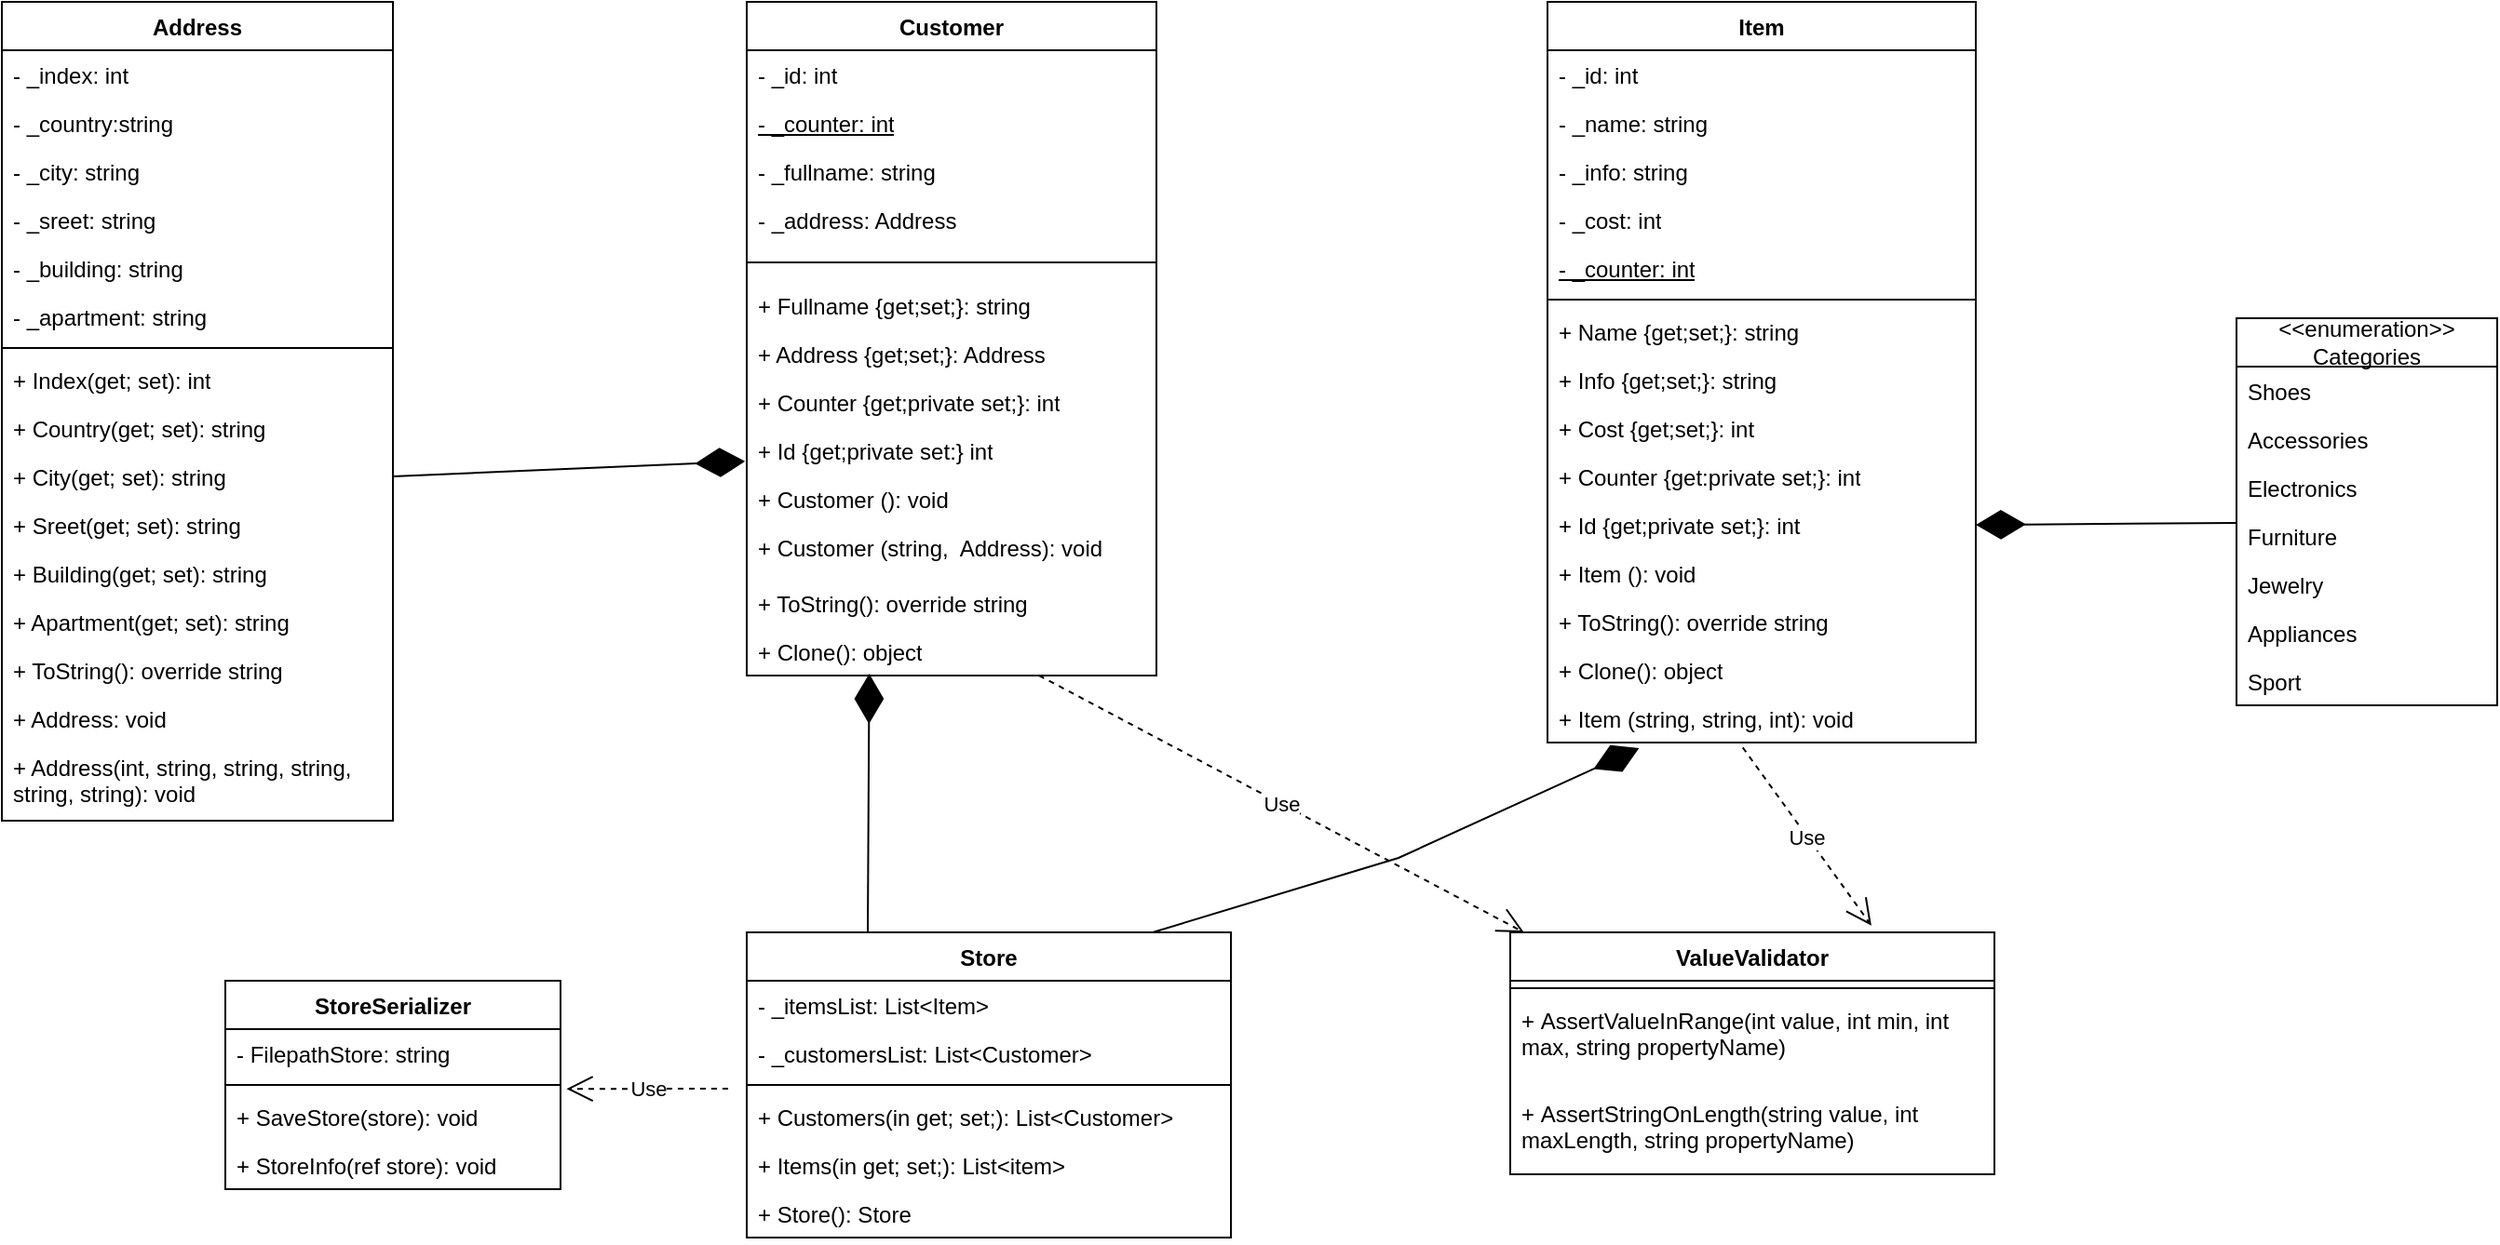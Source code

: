 <mxfile version="23.1.4" type="device">
  <diagram name="Страница — 1" id="mRZ40oLBY3o3glydsohH">
    <mxGraphModel dx="472" dy="770" grid="1" gridSize="10" guides="1" tooltips="1" connect="1" arrows="1" fold="1" page="1" pageScale="1" pageWidth="1920" pageHeight="1200" math="0" shadow="0">
      <root>
        <mxCell id="0" />
        <mxCell id="1" parent="0" />
        <mxCell id="EkHCMVU59h59knE90Hll-3" value="Item" style="swimlane;fontStyle=1;align=center;verticalAlign=top;childLayout=stackLayout;horizontal=1;startSize=26;horizontalStack=0;resizeParent=1;resizeParentMax=0;resizeLast=0;collapsible=1;marginBottom=0;whiteSpace=wrap;html=1;" parent="1" vertex="1">
          <mxGeometry x="1400" y="330" width="230" height="398" as="geometry" />
        </mxCell>
        <mxCell id="EkHCMVU59h59knE90Hll-13" value="- _id: int" style="text;strokeColor=none;fillColor=none;align=left;verticalAlign=top;spacingLeft=4;spacingRight=4;overflow=hidden;rotatable=0;points=[[0,0.5],[1,0.5]];portConstraint=eastwest;whiteSpace=wrap;html=1;" parent="EkHCMVU59h59knE90Hll-3" vertex="1">
          <mxGeometry y="26" width="230" height="26" as="geometry" />
        </mxCell>
        <mxCell id="EkHCMVU59h59knE90Hll-11" value="- _name: string" style="text;strokeColor=none;fillColor=none;align=left;verticalAlign=top;spacingLeft=4;spacingRight=4;overflow=hidden;rotatable=0;points=[[0,0.5],[1,0.5]];portConstraint=eastwest;whiteSpace=wrap;html=1;" parent="EkHCMVU59h59knE90Hll-3" vertex="1">
          <mxGeometry y="52" width="230" height="26" as="geometry" />
        </mxCell>
        <mxCell id="EkHCMVU59h59knE90Hll-8" value="- _info: string" style="text;strokeColor=none;fillColor=none;align=left;verticalAlign=top;spacingLeft=4;spacingRight=4;overflow=hidden;rotatable=0;points=[[0,0.5],[1,0.5]];portConstraint=eastwest;whiteSpace=wrap;html=1;" parent="EkHCMVU59h59knE90Hll-3" vertex="1">
          <mxGeometry y="78" width="230" height="26" as="geometry" />
        </mxCell>
        <mxCell id="EkHCMVU59h59knE90Hll-4" value="- _cost: int" style="text;strokeColor=none;fillColor=none;align=left;verticalAlign=top;spacingLeft=4;spacingRight=4;overflow=hidden;rotatable=0;points=[[0,0.5],[1,0.5]];portConstraint=eastwest;whiteSpace=wrap;html=1;" parent="EkHCMVU59h59knE90Hll-3" vertex="1">
          <mxGeometry y="104" width="230" height="26" as="geometry" />
        </mxCell>
        <mxCell id="EkHCMVU59h59knE90Hll-12" value="- _сounter: int" style="text;strokeColor=none;fillColor=none;align=left;verticalAlign=top;spacingLeft=4;spacingRight=4;overflow=hidden;rotatable=0;points=[[0,0.5],[1,0.5]];portConstraint=eastwest;whiteSpace=wrap;html=1;fontStyle=4" parent="EkHCMVU59h59knE90Hll-3" vertex="1">
          <mxGeometry y="130" width="230" height="26" as="geometry" />
        </mxCell>
        <mxCell id="EkHCMVU59h59knE90Hll-5" value="" style="line;strokeWidth=1;fillColor=none;align=left;verticalAlign=middle;spacingTop=-1;spacingLeft=3;spacingRight=3;rotatable=0;labelPosition=right;points=[];portConstraint=eastwest;strokeColor=inherit;" parent="EkHCMVU59h59knE90Hll-3" vertex="1">
          <mxGeometry y="156" width="230" height="8" as="geometry" />
        </mxCell>
        <mxCell id="EkHCMVU59h59knE90Hll-6" value="+ Name {get;set;}: string" style="text;strokeColor=none;fillColor=none;align=left;verticalAlign=top;spacingLeft=4;spacingRight=4;overflow=hidden;rotatable=0;points=[[0,0.5],[1,0.5]];portConstraint=eastwest;whiteSpace=wrap;html=1;" parent="EkHCMVU59h59knE90Hll-3" vertex="1">
          <mxGeometry y="164" width="230" height="26" as="geometry" />
        </mxCell>
        <mxCell id="EkHCMVU59h59knE90Hll-7" value="+ Info {get;set;}: string" style="text;strokeColor=none;fillColor=none;align=left;verticalAlign=top;spacingLeft=4;spacingRight=4;overflow=hidden;rotatable=0;points=[[0,0.5],[1,0.5]];portConstraint=eastwest;whiteSpace=wrap;html=1;" parent="EkHCMVU59h59knE90Hll-3" vertex="1">
          <mxGeometry y="190" width="230" height="26" as="geometry" />
        </mxCell>
        <mxCell id="EkHCMVU59h59knE90Hll-14" value="+ Cost {get;set;}: int" style="text;strokeColor=none;fillColor=none;align=left;verticalAlign=top;spacingLeft=4;spacingRight=4;overflow=hidden;rotatable=0;points=[[0,0.5],[1,0.5]];portConstraint=eastwest;whiteSpace=wrap;html=1;" parent="EkHCMVU59h59knE90Hll-3" vertex="1">
          <mxGeometry y="216" width="230" height="26" as="geometry" />
        </mxCell>
        <mxCell id="EkHCMVU59h59knE90Hll-15" value="+ Counter {get:private set;}: int" style="text;strokeColor=none;fillColor=none;align=left;verticalAlign=top;spacingLeft=4;spacingRight=4;overflow=hidden;rotatable=0;points=[[0,0.5],[1,0.5]];portConstraint=eastwest;whiteSpace=wrap;html=1;fontStyle=0" parent="EkHCMVU59h59knE90Hll-3" vertex="1">
          <mxGeometry y="242" width="230" height="26" as="geometry" />
        </mxCell>
        <mxCell id="EkHCMVU59h59knE90Hll-16" value="+ Id {get;private set;}: int" style="text;strokeColor=none;fillColor=none;align=left;verticalAlign=top;spacingLeft=4;spacingRight=4;overflow=hidden;rotatable=0;points=[[0,0.5],[1,0.5]];portConstraint=eastwest;whiteSpace=wrap;html=1;" parent="EkHCMVU59h59knE90Hll-3" vertex="1">
          <mxGeometry y="268" width="230" height="26" as="geometry" />
        </mxCell>
        <mxCell id="8-2Sv_sSZ9YxGFEniZ95-5" value="+ Item (): void" style="text;strokeColor=none;fillColor=none;align=left;verticalAlign=top;spacingLeft=4;spacingRight=4;overflow=hidden;rotatable=0;points=[[0,0.5],[1,0.5]];portConstraint=eastwest;whiteSpace=wrap;html=1;" parent="EkHCMVU59h59knE90Hll-3" vertex="1">
          <mxGeometry y="294" width="230" height="26" as="geometry" />
        </mxCell>
        <mxCell id="xohb3bNHKhiPnitImD56-33" value="+ ToString(): override string" style="text;strokeColor=none;fillColor=none;align=left;verticalAlign=top;spacingLeft=4;spacingRight=4;overflow=hidden;rotatable=0;points=[[0,0.5],[1,0.5]];portConstraint=eastwest;whiteSpace=wrap;html=1;" parent="EkHCMVU59h59knE90Hll-3" vertex="1">
          <mxGeometry y="320" width="230" height="26" as="geometry" />
        </mxCell>
        <mxCell id="xohb3bNHKhiPnitImD56-34" value="+&amp;nbsp;Clone(): object" style="text;strokeColor=none;fillColor=none;align=left;verticalAlign=top;spacingLeft=4;spacingRight=4;overflow=hidden;rotatable=0;points=[[0,0.5],[1,0.5]];portConstraint=eastwest;whiteSpace=wrap;html=1;" parent="EkHCMVU59h59knE90Hll-3" vertex="1">
          <mxGeometry y="346" width="230" height="26" as="geometry" />
        </mxCell>
        <mxCell id="8-2Sv_sSZ9YxGFEniZ95-6" value="+ Item (string, string, int): void" style="text;strokeColor=none;fillColor=none;align=left;verticalAlign=top;spacingLeft=4;spacingRight=4;overflow=hidden;rotatable=0;points=[[0,0.5],[1,0.5]];portConstraint=eastwest;whiteSpace=wrap;html=1;" parent="EkHCMVU59h59knE90Hll-3" vertex="1">
          <mxGeometry y="372" width="230" height="26" as="geometry" />
        </mxCell>
        <mxCell id="EkHCMVU59h59knE90Hll-18" value="Customer" style="swimlane;fontStyle=1;align=center;verticalAlign=top;childLayout=stackLayout;horizontal=1;startSize=26;horizontalStack=0;resizeParent=1;resizeParentMax=0;resizeLast=0;collapsible=1;marginBottom=0;whiteSpace=wrap;html=1;" parent="1" vertex="1">
          <mxGeometry x="970" y="330" width="220" height="362" as="geometry" />
        </mxCell>
        <mxCell id="EkHCMVU59h59knE90Hll-24" value="- _id: int" style="text;strokeColor=none;fillColor=none;align=left;verticalAlign=top;spacingLeft=4;spacingRight=4;overflow=hidden;rotatable=0;points=[[0,0.5],[1,0.5]];portConstraint=eastwest;whiteSpace=wrap;html=1;" parent="EkHCMVU59h59knE90Hll-18" vertex="1">
          <mxGeometry y="26" width="220" height="26" as="geometry" />
        </mxCell>
        <mxCell id="EkHCMVU59h59knE90Hll-23" value="- _counter: int" style="text;strokeColor=none;fillColor=none;align=left;verticalAlign=top;spacingLeft=4;spacingRight=4;overflow=hidden;rotatable=0;points=[[0,0.5],[1,0.5]];portConstraint=eastwest;whiteSpace=wrap;html=1;fontStyle=4" parent="EkHCMVU59h59knE90Hll-18" vertex="1">
          <mxGeometry y="52" width="220" height="26" as="geometry" />
        </mxCell>
        <mxCell id="EkHCMVU59h59knE90Hll-22" value="- _fullname: string" style="text;strokeColor=none;fillColor=none;align=left;verticalAlign=top;spacingLeft=4;spacingRight=4;overflow=hidden;rotatable=0;points=[[0,0.5],[1,0.5]];portConstraint=eastwest;whiteSpace=wrap;html=1;" parent="EkHCMVU59h59knE90Hll-18" vertex="1">
          <mxGeometry y="78" width="220" height="26" as="geometry" />
        </mxCell>
        <mxCell id="EkHCMVU59h59knE90Hll-19" value="- _address: Address" style="text;strokeColor=none;fillColor=none;align=left;verticalAlign=top;spacingLeft=4;spacingRight=4;overflow=hidden;rotatable=0;points=[[0,0.5],[1,0.5]];portConstraint=eastwest;whiteSpace=wrap;html=1;" parent="EkHCMVU59h59knE90Hll-18" vertex="1">
          <mxGeometry y="104" width="220" height="26" as="geometry" />
        </mxCell>
        <mxCell id="EkHCMVU59h59knE90Hll-20" value="" style="line;strokeWidth=1;fillColor=none;align=left;verticalAlign=middle;spacingTop=-1;spacingLeft=3;spacingRight=3;rotatable=0;labelPosition=right;points=[];portConstraint=eastwest;strokeColor=inherit;" parent="EkHCMVU59h59knE90Hll-18" vertex="1">
          <mxGeometry y="130" width="220" height="20" as="geometry" />
        </mxCell>
        <mxCell id="EkHCMVU59h59knE90Hll-21" value="+ Fullname {get;set;}: string" style="text;strokeColor=none;fillColor=none;align=left;verticalAlign=top;spacingLeft=4;spacingRight=4;overflow=hidden;rotatable=0;points=[[0,0.5],[1,0.5]];portConstraint=eastwest;whiteSpace=wrap;html=1;" parent="EkHCMVU59h59knE90Hll-18" vertex="1">
          <mxGeometry y="150" width="220" height="26" as="geometry" />
        </mxCell>
        <mxCell id="EkHCMVU59h59knE90Hll-25" value="+ Address {get;set;}: Address&lt;br&gt;" style="text;strokeColor=none;fillColor=none;align=left;verticalAlign=top;spacingLeft=4;spacingRight=4;overflow=hidden;rotatable=0;points=[[0,0.5],[1,0.5]];portConstraint=eastwest;whiteSpace=wrap;html=1;" parent="EkHCMVU59h59knE90Hll-18" vertex="1">
          <mxGeometry y="176" width="220" height="26" as="geometry" />
        </mxCell>
        <mxCell id="EkHCMVU59h59knE90Hll-26" value="+ Counter {get;private set;}: int" style="text;strokeColor=none;fillColor=none;align=left;verticalAlign=top;spacingLeft=4;spacingRight=4;overflow=hidden;rotatable=0;points=[[0,0.5],[1,0.5]];portConstraint=eastwest;whiteSpace=wrap;html=1;" parent="EkHCMVU59h59knE90Hll-18" vertex="1">
          <mxGeometry y="202" width="220" height="26" as="geometry" />
        </mxCell>
        <mxCell id="EkHCMVU59h59knE90Hll-27" value="+ Id {get;private set:} int" style="text;strokeColor=none;fillColor=none;align=left;verticalAlign=top;spacingLeft=4;spacingRight=4;overflow=hidden;rotatable=0;points=[[0,0.5],[1,0.5]];portConstraint=eastwest;whiteSpace=wrap;html=1;" parent="EkHCMVU59h59knE90Hll-18" vertex="1">
          <mxGeometry y="228" width="220" height="26" as="geometry" />
        </mxCell>
        <mxCell id="8-2Sv_sSZ9YxGFEniZ95-3" value="+ Customer (): void" style="text;strokeColor=none;fillColor=none;align=left;verticalAlign=top;spacingLeft=4;spacingRight=4;overflow=hidden;rotatable=0;points=[[0,0.5],[1,0.5]];portConstraint=eastwest;whiteSpace=wrap;html=1;" parent="EkHCMVU59h59knE90Hll-18" vertex="1">
          <mxGeometry y="254" width="220" height="26" as="geometry" />
        </mxCell>
        <mxCell id="8-2Sv_sSZ9YxGFEniZ95-4" value="+ Customer (string,&amp;nbsp; Address): void" style="text;strokeColor=none;fillColor=none;align=left;verticalAlign=top;spacingLeft=4;spacingRight=4;overflow=hidden;rotatable=0;points=[[0,0.5],[1,0.5]];portConstraint=eastwest;whiteSpace=wrap;html=1;" parent="EkHCMVU59h59knE90Hll-18" vertex="1">
          <mxGeometry y="280" width="220" height="30" as="geometry" />
        </mxCell>
        <mxCell id="xohb3bNHKhiPnitImD56-32" value="+ ToString(): override string" style="text;strokeColor=none;fillColor=none;align=left;verticalAlign=top;spacingLeft=4;spacingRight=4;overflow=hidden;rotatable=0;points=[[0,0.5],[1,0.5]];portConstraint=eastwest;whiteSpace=wrap;html=1;" parent="EkHCMVU59h59knE90Hll-18" vertex="1">
          <mxGeometry y="310" width="220" height="26" as="geometry" />
        </mxCell>
        <mxCell id="xohb3bNHKhiPnitImD56-31" value="+&amp;nbsp;Clone(): object" style="text;strokeColor=none;fillColor=none;align=left;verticalAlign=top;spacingLeft=4;spacingRight=4;overflow=hidden;rotatable=0;points=[[0,0.5],[1,0.5]];portConstraint=eastwest;whiteSpace=wrap;html=1;" parent="EkHCMVU59h59knE90Hll-18" vertex="1">
          <mxGeometry y="336" width="220" height="26" as="geometry" />
        </mxCell>
        <mxCell id="7GwRXXjvVbDVduOSpuG6-1" value="ValueValidator&lt;br&gt;" style="swimlane;fontStyle=1;align=center;verticalAlign=top;childLayout=stackLayout;horizontal=1;startSize=26;horizontalStack=0;resizeParent=1;resizeParentMax=0;resizeLast=0;collapsible=1;marginBottom=0;whiteSpace=wrap;html=1;" parent="1" vertex="1">
          <mxGeometry x="1380" y="830" width="260" height="130" as="geometry" />
        </mxCell>
        <mxCell id="7GwRXXjvVbDVduOSpuG6-3" value="" style="line;strokeWidth=1;fillColor=none;align=left;verticalAlign=middle;spacingTop=-1;spacingLeft=3;spacingRight=3;rotatable=0;labelPosition=right;points=[];portConstraint=eastwest;strokeColor=inherit;" parent="7GwRXXjvVbDVduOSpuG6-1" vertex="1">
          <mxGeometry y="26" width="260" height="8" as="geometry" />
        </mxCell>
        <mxCell id="7GwRXXjvVbDVduOSpuG6-5" value="+&amp;nbsp;AssertValueInRange(int value, int min, int max, string propertyName)" style="text;strokeColor=none;fillColor=none;align=left;verticalAlign=top;spacingLeft=4;spacingRight=4;overflow=hidden;rotatable=0;points=[[0,0.5],[1,0.5]];portConstraint=eastwest;whiteSpace=wrap;html=1;" parent="7GwRXXjvVbDVduOSpuG6-1" vertex="1">
          <mxGeometry y="34" width="260" height="50" as="geometry" />
        </mxCell>
        <mxCell id="7GwRXXjvVbDVduOSpuG6-2" value="+&amp;nbsp;AssertStringOnLength(string value, int maxLength, string propertyName)" style="text;strokeColor=none;fillColor=none;align=left;verticalAlign=top;spacingLeft=4;spacingRight=4;overflow=hidden;rotatable=0;points=[[0,0.5],[1,0.5]];portConstraint=eastwest;whiteSpace=wrap;html=1;" parent="7GwRXXjvVbDVduOSpuG6-1" vertex="1">
          <mxGeometry y="84" width="260" height="46" as="geometry" />
        </mxCell>
        <mxCell id="7GwRXXjvVbDVduOSpuG6-6" value="Use" style="endArrow=open;endSize=12;dashed=1;html=1;rounded=0;entryX=0.746;entryY=-0.028;entryDx=0;entryDy=0;entryPerimeter=0;exitX=0.456;exitY=1.104;exitDx=0;exitDy=0;exitPerimeter=0;" parent="1" source="8-2Sv_sSZ9YxGFEniZ95-6" target="7GwRXXjvVbDVduOSpuG6-1" edge="1">
          <mxGeometry width="160" relative="1" as="geometry">
            <mxPoint x="1440" y="750" as="sourcePoint" />
            <mxPoint x="1367.74" y="778.31" as="targetPoint" />
          </mxGeometry>
        </mxCell>
        <mxCell id="7GwRXXjvVbDVduOSpuG6-7" value="Use" style="endArrow=open;endSize=12;dashed=1;html=1;rounded=0;exitX=0.456;exitY=1.104;exitDx=0;exitDy=0;exitPerimeter=0;" parent="1" target="7GwRXXjvVbDVduOSpuG6-1" edge="1">
          <mxGeometry width="160" relative="1" as="geometry">
            <mxPoint x="1127" y="692" as="sourcePoint" />
            <mxPoint x="1225" y="780" as="targetPoint" />
          </mxGeometry>
        </mxCell>
        <mxCell id="7GwRXXjvVbDVduOSpuG6-12" value="Address" style="swimlane;fontStyle=1;align=center;verticalAlign=top;childLayout=stackLayout;horizontal=1;startSize=26;horizontalStack=0;resizeParent=1;resizeParentMax=0;resizeLast=0;collapsible=1;marginBottom=0;whiteSpace=wrap;html=1;" parent="1" vertex="1">
          <mxGeometry x="570" y="330" width="210" height="440" as="geometry" />
        </mxCell>
        <mxCell id="7GwRXXjvVbDVduOSpuG6-13" value="- _index: int&lt;br&gt;" style="text;strokeColor=none;fillColor=none;align=left;verticalAlign=top;spacingLeft=4;spacingRight=4;overflow=hidden;rotatable=0;points=[[0,0.5],[1,0.5]];portConstraint=eastwest;whiteSpace=wrap;html=1;" parent="7GwRXXjvVbDVduOSpuG6-12" vertex="1">
          <mxGeometry y="26" width="210" height="26" as="geometry" />
        </mxCell>
        <mxCell id="7GwRXXjvVbDVduOSpuG6-17" value="- _country:string" style="text;strokeColor=none;fillColor=none;align=left;verticalAlign=top;spacingLeft=4;spacingRight=4;overflow=hidden;rotatable=0;points=[[0,0.5],[1,0.5]];portConstraint=eastwest;whiteSpace=wrap;html=1;" parent="7GwRXXjvVbDVduOSpuG6-12" vertex="1">
          <mxGeometry y="52" width="210" height="26" as="geometry" />
        </mxCell>
        <mxCell id="7GwRXXjvVbDVduOSpuG6-18" value="- _city: string" style="text;strokeColor=none;fillColor=none;align=left;verticalAlign=top;spacingLeft=4;spacingRight=4;overflow=hidden;rotatable=0;points=[[0,0.5],[1,0.5]];portConstraint=eastwest;whiteSpace=wrap;html=1;" parent="7GwRXXjvVbDVduOSpuG6-12" vertex="1">
          <mxGeometry y="78" width="210" height="26" as="geometry" />
        </mxCell>
        <mxCell id="7GwRXXjvVbDVduOSpuG6-20" value="- _sreet: string" style="text;strokeColor=none;fillColor=none;align=left;verticalAlign=top;spacingLeft=4;spacingRight=4;overflow=hidden;rotatable=0;points=[[0,0.5],[1,0.5]];portConstraint=eastwest;whiteSpace=wrap;html=1;" parent="7GwRXXjvVbDVduOSpuG6-12" vertex="1">
          <mxGeometry y="104" width="210" height="26" as="geometry" />
        </mxCell>
        <mxCell id="7GwRXXjvVbDVduOSpuG6-21" value="- _building: string&lt;br&gt;" style="text;strokeColor=none;fillColor=none;align=left;verticalAlign=top;spacingLeft=4;spacingRight=4;overflow=hidden;rotatable=0;points=[[0,0.5],[1,0.5]];portConstraint=eastwest;whiteSpace=wrap;html=1;" parent="7GwRXXjvVbDVduOSpuG6-12" vertex="1">
          <mxGeometry y="130" width="210" height="26" as="geometry" />
        </mxCell>
        <mxCell id="7GwRXXjvVbDVduOSpuG6-22" value="- _apartment: string" style="text;strokeColor=none;fillColor=none;align=left;verticalAlign=top;spacingLeft=4;spacingRight=4;overflow=hidden;rotatable=0;points=[[0,0.5],[1,0.5]];portConstraint=eastwest;whiteSpace=wrap;html=1;" parent="7GwRXXjvVbDVduOSpuG6-12" vertex="1">
          <mxGeometry y="156" width="210" height="26" as="geometry" />
        </mxCell>
        <mxCell id="7GwRXXjvVbDVduOSpuG6-14" value="" style="line;strokeWidth=1;fillColor=none;align=left;verticalAlign=middle;spacingTop=-1;spacingLeft=3;spacingRight=3;rotatable=0;labelPosition=right;points=[];portConstraint=eastwest;strokeColor=inherit;" parent="7GwRXXjvVbDVduOSpuG6-12" vertex="1">
          <mxGeometry y="182" width="210" height="8" as="geometry" />
        </mxCell>
        <mxCell id="7GwRXXjvVbDVduOSpuG6-15" value="+ Index(get; set): int" style="text;strokeColor=none;fillColor=none;align=left;verticalAlign=top;spacingLeft=4;spacingRight=4;overflow=hidden;rotatable=0;points=[[0,0.5],[1,0.5]];portConstraint=eastwest;whiteSpace=wrap;html=1;" parent="7GwRXXjvVbDVduOSpuG6-12" vertex="1">
          <mxGeometry y="190" width="210" height="26" as="geometry" />
        </mxCell>
        <mxCell id="7GwRXXjvVbDVduOSpuG6-23" value="+ Country(get; set): string" style="text;strokeColor=none;fillColor=none;align=left;verticalAlign=top;spacingLeft=4;spacingRight=4;overflow=hidden;rotatable=0;points=[[0,0.5],[1,0.5]];portConstraint=eastwest;whiteSpace=wrap;html=1;" parent="7GwRXXjvVbDVduOSpuG6-12" vertex="1">
          <mxGeometry y="216" width="210" height="26" as="geometry" />
        </mxCell>
        <mxCell id="7GwRXXjvVbDVduOSpuG6-24" value="+ City(get; set): string" style="text;strokeColor=none;fillColor=none;align=left;verticalAlign=top;spacingLeft=4;spacingRight=4;overflow=hidden;rotatable=0;points=[[0,0.5],[1,0.5]];portConstraint=eastwest;whiteSpace=wrap;html=1;" parent="7GwRXXjvVbDVduOSpuG6-12" vertex="1">
          <mxGeometry y="242" width="210" height="26" as="geometry" />
        </mxCell>
        <mxCell id="7GwRXXjvVbDVduOSpuG6-25" value="+ Sreet(get; set): string" style="text;strokeColor=none;fillColor=none;align=left;verticalAlign=top;spacingLeft=4;spacingRight=4;overflow=hidden;rotatable=0;points=[[0,0.5],[1,0.5]];portConstraint=eastwest;whiteSpace=wrap;html=1;" parent="7GwRXXjvVbDVduOSpuG6-12" vertex="1">
          <mxGeometry y="268" width="210" height="26" as="geometry" />
        </mxCell>
        <mxCell id="7GwRXXjvVbDVduOSpuG6-26" value="+ Building(get; set): string" style="text;strokeColor=none;fillColor=none;align=left;verticalAlign=top;spacingLeft=4;spacingRight=4;overflow=hidden;rotatable=0;points=[[0,0.5],[1,0.5]];portConstraint=eastwest;whiteSpace=wrap;html=1;" parent="7GwRXXjvVbDVduOSpuG6-12" vertex="1">
          <mxGeometry y="294" width="210" height="26" as="geometry" />
        </mxCell>
        <mxCell id="7GwRXXjvVbDVduOSpuG6-27" value="+ Apartment(get; set): string" style="text;strokeColor=none;fillColor=none;align=left;verticalAlign=top;spacingLeft=4;spacingRight=4;overflow=hidden;rotatable=0;points=[[0,0.5],[1,0.5]];portConstraint=eastwest;whiteSpace=wrap;html=1;" parent="7GwRXXjvVbDVduOSpuG6-12" vertex="1">
          <mxGeometry y="320" width="210" height="26" as="geometry" />
        </mxCell>
        <mxCell id="7GwRXXjvVbDVduOSpuG6-28" value="+ ToString(): override string" style="text;strokeColor=none;fillColor=none;align=left;verticalAlign=top;spacingLeft=4;spacingRight=4;overflow=hidden;rotatable=0;points=[[0,0.5],[1,0.5]];portConstraint=eastwest;whiteSpace=wrap;html=1;" parent="7GwRXXjvVbDVduOSpuG6-12" vertex="1">
          <mxGeometry y="346" width="210" height="26" as="geometry" />
        </mxCell>
        <mxCell id="7GwRXXjvVbDVduOSpuG6-29" value="+ Address: void" style="text;strokeColor=none;fillColor=none;align=left;verticalAlign=top;spacingLeft=4;spacingRight=4;overflow=hidden;rotatable=0;points=[[0,0.5],[1,0.5]];portConstraint=eastwest;whiteSpace=wrap;html=1;" parent="7GwRXXjvVbDVduOSpuG6-12" vertex="1">
          <mxGeometry y="372" width="210" height="26" as="geometry" />
        </mxCell>
        <mxCell id="7GwRXXjvVbDVduOSpuG6-30" value="+ Address(int, string, string, string, string, string): void" style="text;strokeColor=none;fillColor=none;align=left;verticalAlign=top;spacingLeft=4;spacingRight=4;overflow=hidden;rotatable=0;points=[[0,0.5],[1,0.5]];portConstraint=eastwest;whiteSpace=wrap;html=1;" parent="7GwRXXjvVbDVduOSpuG6-12" vertex="1">
          <mxGeometry y="398" width="210" height="42" as="geometry" />
        </mxCell>
        <mxCell id="7GwRXXjvVbDVduOSpuG6-34" value="" style="endArrow=diamondThin;endFill=1;endSize=24;html=1;rounded=0;entryX=-0.004;entryY=0.728;entryDx=0;entryDy=0;entryPerimeter=0;exitX=1;exitY=0.5;exitDx=0;exitDy=0;" parent="1" source="7GwRXXjvVbDVduOSpuG6-24" target="EkHCMVU59h59knE90Hll-27" edge="1">
          <mxGeometry width="160" relative="1" as="geometry">
            <mxPoint x="800" y="590" as="sourcePoint" />
            <mxPoint x="960" y="590" as="targetPoint" />
          </mxGeometry>
        </mxCell>
        <mxCell id="7GwRXXjvVbDVduOSpuG6-35" value="Store" style="swimlane;fontStyle=1;align=center;verticalAlign=top;childLayout=stackLayout;horizontal=1;startSize=26;horizontalStack=0;resizeParent=1;resizeParentMax=0;resizeLast=0;collapsible=1;marginBottom=0;whiteSpace=wrap;html=1;" parent="1" vertex="1">
          <mxGeometry x="970" y="830" width="260" height="164" as="geometry" />
        </mxCell>
        <mxCell id="7GwRXXjvVbDVduOSpuG6-36" value="- _itemsList: List&amp;lt;Item&amp;gt;" style="text;strokeColor=none;fillColor=none;align=left;verticalAlign=top;spacingLeft=4;spacingRight=4;overflow=hidden;rotatable=0;points=[[0,0.5],[1,0.5]];portConstraint=eastwest;whiteSpace=wrap;html=1;" parent="7GwRXXjvVbDVduOSpuG6-35" vertex="1">
          <mxGeometry y="26" width="260" height="26" as="geometry" />
        </mxCell>
        <mxCell id="7GwRXXjvVbDVduOSpuG6-39" value="- _customersList: List&amp;lt;Customer&amp;gt;" style="text;strokeColor=none;fillColor=none;align=left;verticalAlign=top;spacingLeft=4;spacingRight=4;overflow=hidden;rotatable=0;points=[[0,0.5],[1,0.5]];portConstraint=eastwest;whiteSpace=wrap;html=1;" parent="7GwRXXjvVbDVduOSpuG6-35" vertex="1">
          <mxGeometry y="52" width="260" height="26" as="geometry" />
        </mxCell>
        <mxCell id="7GwRXXjvVbDVduOSpuG6-37" value="" style="line;strokeWidth=1;fillColor=none;align=left;verticalAlign=middle;spacingTop=-1;spacingLeft=3;spacingRight=3;rotatable=0;labelPosition=right;points=[];portConstraint=eastwest;strokeColor=inherit;" parent="7GwRXXjvVbDVduOSpuG6-35" vertex="1">
          <mxGeometry y="78" width="260" height="8" as="geometry" />
        </mxCell>
        <mxCell id="7GwRXXjvVbDVduOSpuG6-38" value="+ Customers(in get; set;): List&amp;lt;Customer&amp;gt;" style="text;strokeColor=none;fillColor=none;align=left;verticalAlign=top;spacingLeft=4;spacingRight=4;overflow=hidden;rotatable=0;points=[[0,0.5],[1,0.5]];portConstraint=eastwest;whiteSpace=wrap;html=1;" parent="7GwRXXjvVbDVduOSpuG6-35" vertex="1">
          <mxGeometry y="86" width="260" height="26" as="geometry" />
        </mxCell>
        <mxCell id="7GwRXXjvVbDVduOSpuG6-41" value="+ Items(in get; set;): List&amp;lt;item&amp;gt;" style="text;strokeColor=none;fillColor=none;align=left;verticalAlign=top;spacingLeft=4;spacingRight=4;overflow=hidden;rotatable=0;points=[[0,0.5],[1,0.5]];portConstraint=eastwest;whiteSpace=wrap;html=1;" parent="7GwRXXjvVbDVduOSpuG6-35" vertex="1">
          <mxGeometry y="112" width="260" height="26" as="geometry" />
        </mxCell>
        <mxCell id="7GwRXXjvVbDVduOSpuG6-42" value="+ Store(): Store" style="text;strokeColor=none;fillColor=none;align=left;verticalAlign=top;spacingLeft=4;spacingRight=4;overflow=hidden;rotatable=0;points=[[0,0.5],[1,0.5]];portConstraint=eastwest;whiteSpace=wrap;html=1;" parent="7GwRXXjvVbDVduOSpuG6-35" vertex="1">
          <mxGeometry y="138" width="260" height="26" as="geometry" />
        </mxCell>
        <mxCell id="7GwRXXjvVbDVduOSpuG6-52" value="" style="endArrow=diamondThin;endFill=1;endSize=24;html=1;rounded=0;entryX=0.299;entryY=0.962;entryDx=0;entryDy=0;entryPerimeter=0;exitX=0.25;exitY=0;exitDx=0;exitDy=0;" parent="1" source="7GwRXXjvVbDVduOSpuG6-35" target="xohb3bNHKhiPnitImD56-31" edge="1">
          <mxGeometry width="160" relative="1" as="geometry">
            <mxPoint x="960" y="820" as="sourcePoint" />
            <mxPoint x="1120" y="820" as="targetPoint" />
          </mxGeometry>
        </mxCell>
        <mxCell id="7GwRXXjvVbDVduOSpuG6-53" value="" style="endArrow=diamondThin;endFill=1;endSize=24;html=1;rounded=0;entryX=0.214;entryY=1.115;entryDx=0;entryDy=0;entryPerimeter=0;exitX=0.25;exitY=0;exitDx=0;exitDy=0;" parent="1" target="8-2Sv_sSZ9YxGFEniZ95-6" edge="1">
          <mxGeometry width="160" relative="1" as="geometry">
            <mxPoint x="1188" y="830" as="sourcePoint" />
            <mxPoint x="1160" y="695" as="targetPoint" />
            <Array as="points">
              <mxPoint x="1320" y="790" />
            </Array>
          </mxGeometry>
        </mxCell>
        <mxCell id="7GwRXXjvVbDVduOSpuG6-62" value="" style="edgeStyle=orthogonalEdgeStyle;rounded=0;orthogonalLoop=1;jettySize=auto;html=1;" parent="1" edge="1">
          <mxGeometry relative="1" as="geometry">
            <mxPoint x="1825" y="810" as="sourcePoint" />
            <mxPoint x="1825" y="810" as="targetPoint" />
          </mxGeometry>
        </mxCell>
        <mxCell id="7GwRXXjvVbDVduOSpuG6-63" value="&amp;lt;&amp;lt;enumeration&amp;gt;&amp;gt;&lt;br&gt;Categories" style="swimlane;fontStyle=0;childLayout=stackLayout;horizontal=1;startSize=26;fillColor=none;horizontalStack=0;resizeParent=1;resizeParentMax=0;resizeLast=0;collapsible=1;marginBottom=0;whiteSpace=wrap;html=1;" parent="1" vertex="1">
          <mxGeometry x="1770" y="500" width="140" height="208" as="geometry">
            <mxRectangle x="1750" y="670" width="140" height="40" as="alternateBounds" />
          </mxGeometry>
        </mxCell>
        <mxCell id="7GwRXXjvVbDVduOSpuG6-64" value="Shoes&lt;span style=&quot;white-space: pre;&quot;&gt;&#x9;&lt;/span&gt;&lt;span style=&quot;white-space: pre;&quot;&gt;&#x9;&lt;/span&gt;&lt;span style=&quot;white-space: pre;&quot;&gt;&#x9;&lt;/span&gt;&lt;span style=&quot;white-space: pre;&quot;&gt;&#x9;&lt;/span&gt;&lt;span style=&quot;white-space: pre;&quot;&gt;&#x9;&lt;/span&gt;" style="text;strokeColor=none;fillColor=none;align=left;verticalAlign=top;spacingLeft=4;spacingRight=4;overflow=hidden;rotatable=0;points=[[0,0.5],[1,0.5]];portConstraint=eastwest;whiteSpace=wrap;html=1;" parent="7GwRXXjvVbDVduOSpuG6-63" vertex="1">
          <mxGeometry y="26" width="140" height="26" as="geometry" />
        </mxCell>
        <mxCell id="7GwRXXjvVbDVduOSpuG6-65" value="Accessories" style="text;strokeColor=none;fillColor=none;align=left;verticalAlign=top;spacingLeft=4;spacingRight=4;overflow=hidden;rotatable=0;points=[[0,0.5],[1,0.5]];portConstraint=eastwest;whiteSpace=wrap;html=1;" parent="7GwRXXjvVbDVduOSpuG6-63" vertex="1">
          <mxGeometry y="52" width="140" height="26" as="geometry" />
        </mxCell>
        <mxCell id="7GwRXXjvVbDVduOSpuG6-66" value="Electronics" style="text;strokeColor=none;fillColor=none;align=left;verticalAlign=top;spacingLeft=4;spacingRight=4;overflow=hidden;rotatable=0;points=[[0,0.5],[1,0.5]];portConstraint=eastwest;whiteSpace=wrap;html=1;" parent="7GwRXXjvVbDVduOSpuG6-63" vertex="1">
          <mxGeometry y="78" width="140" height="26" as="geometry" />
        </mxCell>
        <mxCell id="7GwRXXjvVbDVduOSpuG6-67" value="Furniture" style="text;strokeColor=none;fillColor=none;align=left;verticalAlign=top;spacingLeft=4;spacingRight=4;overflow=hidden;rotatable=0;points=[[0,0.5],[1,0.5]];portConstraint=eastwest;whiteSpace=wrap;html=1;" parent="7GwRXXjvVbDVduOSpuG6-63" vertex="1">
          <mxGeometry y="104" width="140" height="26" as="geometry" />
        </mxCell>
        <mxCell id="7GwRXXjvVbDVduOSpuG6-68" value="Jewelry" style="text;strokeColor=none;fillColor=none;align=left;verticalAlign=top;spacingLeft=4;spacingRight=4;overflow=hidden;rotatable=0;points=[[0,0.5],[1,0.5]];portConstraint=eastwest;whiteSpace=wrap;html=1;" parent="7GwRXXjvVbDVduOSpuG6-63" vertex="1">
          <mxGeometry y="130" width="140" height="26" as="geometry" />
        </mxCell>
        <mxCell id="7GwRXXjvVbDVduOSpuG6-69" value="Appliances" style="text;strokeColor=none;fillColor=none;align=left;verticalAlign=top;spacingLeft=4;spacingRight=4;overflow=hidden;rotatable=0;points=[[0,0.5],[1,0.5]];portConstraint=eastwest;whiteSpace=wrap;html=1;" parent="7GwRXXjvVbDVduOSpuG6-63" vertex="1">
          <mxGeometry y="156" width="140" height="26" as="geometry" />
        </mxCell>
        <mxCell id="7GwRXXjvVbDVduOSpuG6-70" value="Sport" style="text;strokeColor=none;fillColor=none;align=left;verticalAlign=top;spacingLeft=4;spacingRight=4;overflow=hidden;rotatable=0;points=[[0,0.5],[1,0.5]];portConstraint=eastwest;whiteSpace=wrap;html=1;" parent="7GwRXXjvVbDVduOSpuG6-63" vertex="1">
          <mxGeometry y="182" width="140" height="26" as="geometry" />
        </mxCell>
        <mxCell id="7GwRXXjvVbDVduOSpuG6-71" value="" style="endArrow=diamondThin;endFill=1;endSize=24;html=1;rounded=0;exitX=0;exitY=0.231;exitDx=0;exitDy=0;exitPerimeter=0;entryX=1;entryY=0.5;entryDx=0;entryDy=0;" parent="1" source="7GwRXXjvVbDVduOSpuG6-67" target="EkHCMVU59h59knE90Hll-16" edge="1">
          <mxGeometry width="160" relative="1" as="geometry">
            <mxPoint x="1740" y="660" as="sourcePoint" />
            <mxPoint x="1640" y="610" as="targetPoint" />
          </mxGeometry>
        </mxCell>
        <mxCell id="7GwRXXjvVbDVduOSpuG6-72" value="StoreSerializer&lt;br&gt;" style="swimlane;fontStyle=1;align=center;verticalAlign=top;childLayout=stackLayout;horizontal=1;startSize=26;horizontalStack=0;resizeParent=1;resizeParentMax=0;resizeLast=0;collapsible=1;marginBottom=0;whiteSpace=wrap;html=1;" parent="1" vertex="1">
          <mxGeometry x="690" y="856" width="180" height="112" as="geometry" />
        </mxCell>
        <mxCell id="7GwRXXjvVbDVduOSpuG6-73" value="- FilepathStore: string" style="text;strokeColor=none;fillColor=none;align=left;verticalAlign=top;spacingLeft=4;spacingRight=4;overflow=hidden;rotatable=0;points=[[0,0.5],[1,0.5]];portConstraint=eastwest;whiteSpace=wrap;html=1;" parent="7GwRXXjvVbDVduOSpuG6-72" vertex="1">
          <mxGeometry y="26" width="180" height="26" as="geometry" />
        </mxCell>
        <mxCell id="7GwRXXjvVbDVduOSpuG6-74" value="" style="line;strokeWidth=1;fillColor=none;align=left;verticalAlign=middle;spacingTop=-1;spacingLeft=3;spacingRight=3;rotatable=0;labelPosition=right;points=[];portConstraint=eastwest;strokeColor=inherit;" parent="7GwRXXjvVbDVduOSpuG6-72" vertex="1">
          <mxGeometry y="52" width="180" height="8" as="geometry" />
        </mxCell>
        <mxCell id="7GwRXXjvVbDVduOSpuG6-76" value="+ SaveStore(store): void" style="text;strokeColor=none;fillColor=none;align=left;verticalAlign=top;spacingLeft=4;spacingRight=4;overflow=hidden;rotatable=0;points=[[0,0.5],[1,0.5]];portConstraint=eastwest;whiteSpace=wrap;html=1;" parent="7GwRXXjvVbDVduOSpuG6-72" vertex="1">
          <mxGeometry y="60" width="180" height="26" as="geometry" />
        </mxCell>
        <mxCell id="7GwRXXjvVbDVduOSpuG6-75" value="+ StoreInfo(ref store): void" style="text;strokeColor=none;fillColor=none;align=left;verticalAlign=top;spacingLeft=4;spacingRight=4;overflow=hidden;rotatable=0;points=[[0,0.5],[1,0.5]];portConstraint=eastwest;whiteSpace=wrap;html=1;" parent="7GwRXXjvVbDVduOSpuG6-72" vertex="1">
          <mxGeometry y="86" width="180" height="26" as="geometry" />
        </mxCell>
        <mxCell id="7GwRXXjvVbDVduOSpuG6-77" value="Use" style="endArrow=open;endSize=12;dashed=1;html=1;rounded=0;entryX=1.018;entryY=-0.073;entryDx=0;entryDy=0;entryPerimeter=0;" parent="1" target="7GwRXXjvVbDVduOSpuG6-76" edge="1">
          <mxGeometry width="160" relative="1" as="geometry">
            <mxPoint x="960" y="914" as="sourcePoint" />
            <mxPoint x="970" y="820" as="targetPoint" />
          </mxGeometry>
        </mxCell>
      </root>
    </mxGraphModel>
  </diagram>
</mxfile>
